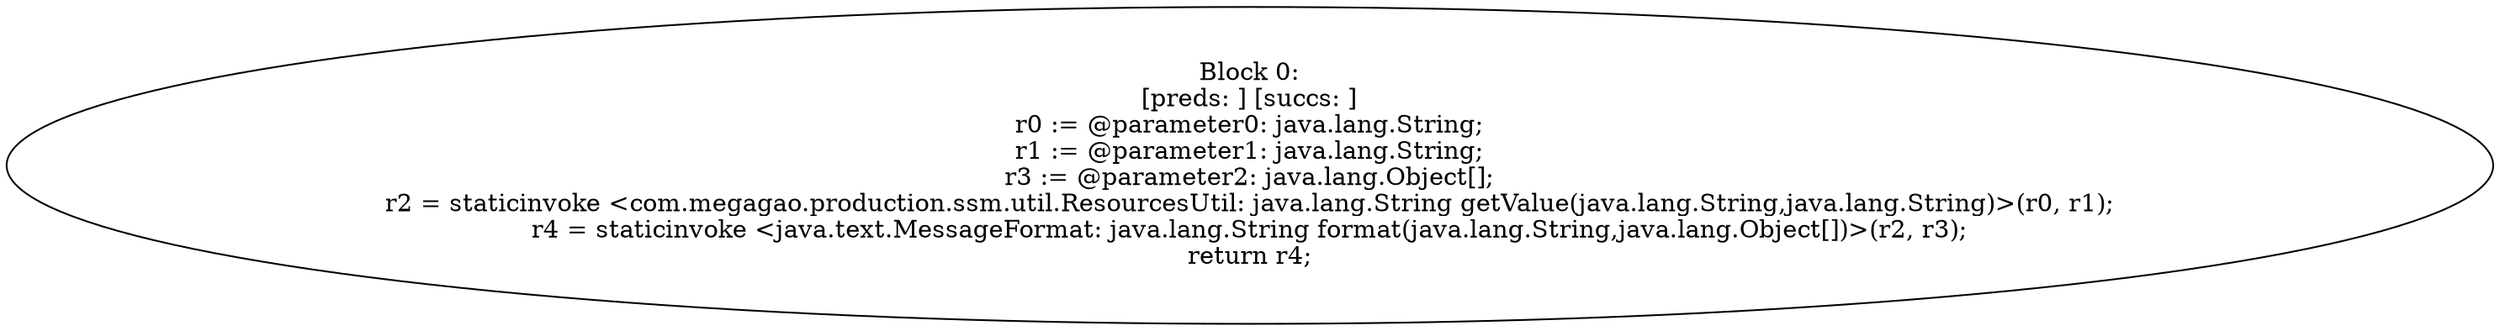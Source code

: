 digraph "unitGraph" {
    "Block 0:
[preds: ] [succs: ]
r0 := @parameter0: java.lang.String;
r1 := @parameter1: java.lang.String;
r3 := @parameter2: java.lang.Object[];
r2 = staticinvoke <com.megagao.production.ssm.util.ResourcesUtil: java.lang.String getValue(java.lang.String,java.lang.String)>(r0, r1);
r4 = staticinvoke <java.text.MessageFormat: java.lang.String format(java.lang.String,java.lang.Object[])>(r2, r3);
return r4;
"
}
